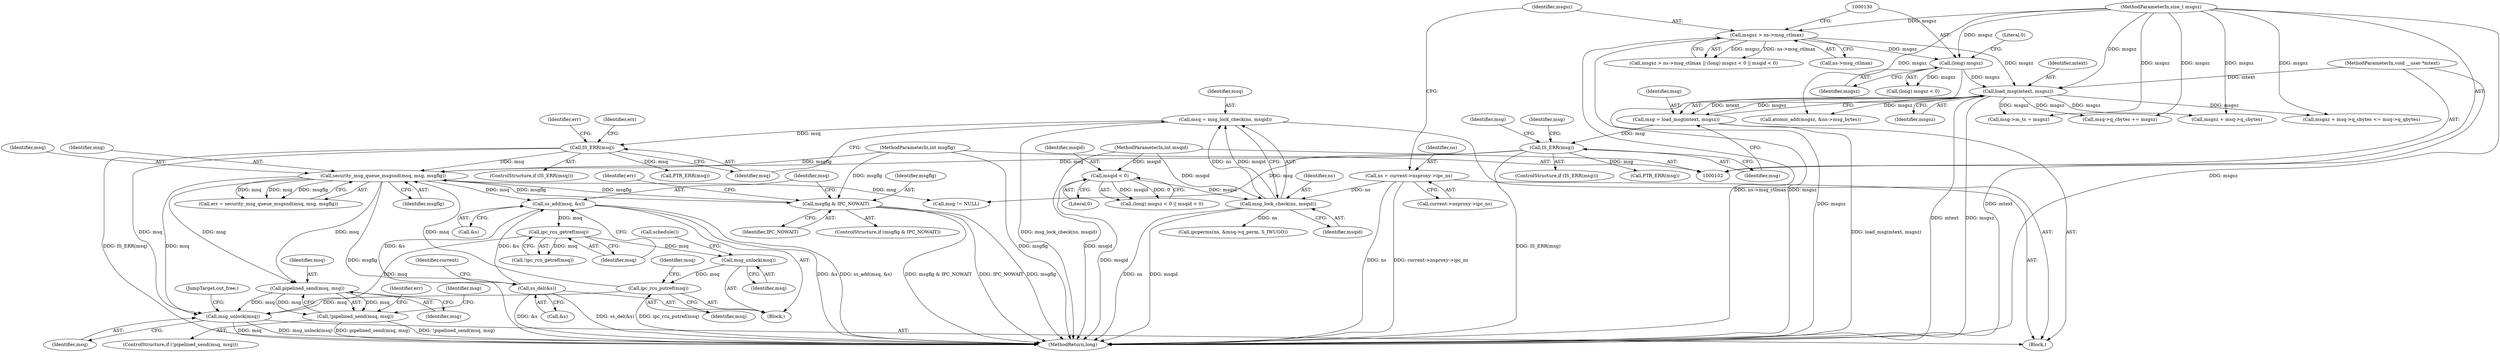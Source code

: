 digraph "0_linux_6062a8dc0517bce23e3c2f7d2fea5e22411269a3@API" {
"1000299" [label="(Call,pipelined_send(msq, msg))"];
"1000199" [label="(Call,security_msg_queue_msgsnd(msq, msg, msgflg))"];
"1000260" [label="(Call,ipc_rcu_putref(msq))"];
"1000252" [label="(Call,msg_unlock(msq))"];
"1000244" [label="(Call,ipc_rcu_getref(msq))"];
"1000238" [label="(Call,ss_add(msq, &s))"];
"1000274" [label="(Call,ss_del(&s))"];
"1000173" [label="(Call,IS_ERR(msq))"];
"1000167" [label="(Call,msq = msg_lock_check(ns, msqid))"];
"1000169" [label="(Call,msg_lock_check(ns, msqid))"];
"1000113" [label="(Call,ns = current->nsproxy->ipc_ns)"];
"1000133" [label="(Call,msqid < 0)"];
"1000103" [label="(MethodParameterIn,int msqid)"];
"1000152" [label="(Call,IS_ERR(msg))"];
"1000146" [label="(Call,msg = load_msg(mtext, msgsz))"];
"1000148" [label="(Call,load_msg(mtext, msgsz))"];
"1000105" [label="(MethodParameterIn,void __user *mtext)"];
"1000122" [label="(Call,msgsz > ns->msg_ctlmax)"];
"1000106" [label="(MethodParameterIn,size_t msgsz)"];
"1000129" [label="(Call,(long) msgsz)"];
"1000229" [label="(Call,msgflg & IPC_NOWAIT)"];
"1000107" [label="(MethodParameterIn,int msgflg)"];
"1000298" [label="(Call,!pipelined_send(msq, msg))"];
"1000339" [label="(Call,msg_unlock(msq))"];
"1000182" [label="(Block,)"];
"1000243" [label="(Call,!ipc_rcu_getref(msq))"];
"1000128" [label="(Call,(long) msgsz < 0)"];
"1000151" [label="(ControlStructure,if (IS_ERR(msg)))"];
"1000301" [label="(Identifier,msg)"];
"1000156" [label="(Identifier,msg)"];
"1000146" [label="(Call,msg = load_msg(mtext, msgsz))"];
"1000124" [label="(Call,ns->msg_ctlmax)"];
"1000178" [label="(Call,PTR_ERR(msq))"];
"1000240" [label="(Call,&s)"];
"1000162" [label="(Call,msg->m_ts = msgsz)"];
"1000265" [label="(Identifier,msq)"];
"1000228" [label="(ControlStructure,if (msgflg & IPC_NOWAIT))"];
"1000275" [label="(Call,&s)"];
"1000115" [label="(Call,current->nsproxy->ipc_ns)"];
"1000306" [label="(Identifier,msg)"];
"1000170" [label="(Identifier,ns)"];
"1000114" [label="(Identifier,ns)"];
"1000132" [label="(Literal,0)"];
"1000234" [label="(Identifier,err)"];
"1000209" [label="(Call,msgsz + msq->q_cbytes)"];
"1000123" [label="(Identifier,msgsz)"];
"1000321" [label="(Call,atomic_add(msgsz, &ns->msg_bytes))"];
"1000177" [label="(Identifier,err)"];
"1000252" [label="(Call,msg_unlock(msq))"];
"1000297" [label="(ControlStructure,if (!pipelined_send(msq, msg)))"];
"1000167" [label="(Call,msq = msg_lock_check(ns, msqid))"];
"1000171" [label="(Identifier,msqid)"];
"1000189" [label="(Call,ipcperms(ns, &msq->q_perm, S_IWUGO))"];
"1000340" [label="(Identifier,msq)"];
"1000169" [label="(Call,msg_lock_check(ns, msqid))"];
"1000200" [label="(Identifier,msq)"];
"1000245" [label="(Identifier,msq)"];
"1000341" [label="(JumpTarget,out_free:)"];
"1000168" [label="(Identifier,msq)"];
"1000149" [label="(Identifier,mtext)"];
"1000244" [label="(Call,ipc_rcu_getref(msq))"];
"1000343" [label="(Call,msg != NULL)"];
"1000260" [label="(Call,ipc_rcu_putref(msq))"];
"1000231" [label="(Identifier,IPC_NOWAIT)"];
"1000279" [label="(Identifier,current)"];
"1000122" [label="(Call,msgsz > ns->msg_ctlmax)"];
"1000155" [label="(Call,PTR_ERR(msg))"];
"1000148" [label="(Call,load_msg(mtext, msgsz))"];
"1000108" [label="(Block,)"];
"1000147" [label="(Identifier,msg)"];
"1000299" [label="(Call,pipelined_send(msq, msg))"];
"1000230" [label="(Identifier,msgflg)"];
"1000300" [label="(Identifier,msq)"];
"1000133" [label="(Call,msqid < 0)"];
"1000153" [label="(Identifier,msg)"];
"1000131" [label="(Identifier,msgsz)"];
"1000107" [label="(MethodParameterIn,int msgflg)"];
"1000127" [label="(Call,(long) msgsz < 0 || msqid < 0)"];
"1000103" [label="(MethodParameterIn,int msqid)"];
"1000106" [label="(MethodParameterIn,size_t msgsz)"];
"1000253" [label="(Identifier,msq)"];
"1000134" [label="(Identifier,msqid)"];
"1000274" [label="(Call,ss_del(&s))"];
"1000152" [label="(Call,IS_ERR(msg))"];
"1000174" [label="(Identifier,msq)"];
"1000150" [label="(Identifier,msgsz)"];
"1000105" [label="(MethodParameterIn,void __user *mtext)"];
"1000208" [label="(Call,msgsz + msq->q_cbytes <= msq->q_qbytes)"];
"1000121" [label="(Call,msgsz > ns->msg_ctlmax || (long) msgsz < 0 || msqid < 0)"];
"1000254" [label="(Call,schedule())"];
"1000197" [label="(Call,err = security_msg_queue_msgsnd(msq, msg, msgflg))"];
"1000113" [label="(Call,ns = current->nsproxy->ipc_ns)"];
"1000135" [label="(Literal,0)"];
"1000298" [label="(Call,!pipelined_send(msq, msg))"];
"1000312" [label="(Call,msq->q_cbytes += msgsz)"];
"1000129" [label="(Call,(long) msgsz)"];
"1000229" [label="(Call,msgflg & IPC_NOWAIT)"];
"1000159" [label="(Identifier,msg)"];
"1000202" [label="(Identifier,msgflg)"];
"1000350" [label="(MethodReturn,long)"];
"1000238" [label="(Call,ss_add(msq, &s))"];
"1000201" [label="(Identifier,msg)"];
"1000261" [label="(Identifier,msq)"];
"1000173" [label="(Call,IS_ERR(msq))"];
"1000333" [label="(Identifier,err)"];
"1000339" [label="(Call,msg_unlock(msq))"];
"1000172" [label="(ControlStructure,if (IS_ERR(msq)))"];
"1000185" [label="(Identifier,err)"];
"1000199" [label="(Call,security_msg_queue_msgsnd(msq, msg, msgflg))"];
"1000239" [label="(Identifier,msq)"];
"1000299" -> "1000298"  [label="AST: "];
"1000299" -> "1000301"  [label="CFG: "];
"1000300" -> "1000299"  [label="AST: "];
"1000301" -> "1000299"  [label="AST: "];
"1000298" -> "1000299"  [label="CFG: "];
"1000299" -> "1000298"  [label="DDG: msq"];
"1000299" -> "1000298"  [label="DDG: msg"];
"1000199" -> "1000299"  [label="DDG: msq"];
"1000199" -> "1000299"  [label="DDG: msg"];
"1000299" -> "1000339"  [label="DDG: msq"];
"1000199" -> "1000197"  [label="AST: "];
"1000199" -> "1000202"  [label="CFG: "];
"1000200" -> "1000199"  [label="AST: "];
"1000201" -> "1000199"  [label="AST: "];
"1000202" -> "1000199"  [label="AST: "];
"1000197" -> "1000199"  [label="CFG: "];
"1000199" -> "1000350"  [label="DDG: msgflg"];
"1000199" -> "1000197"  [label="DDG: msq"];
"1000199" -> "1000197"  [label="DDG: msg"];
"1000199" -> "1000197"  [label="DDG: msgflg"];
"1000260" -> "1000199"  [label="DDG: msq"];
"1000173" -> "1000199"  [label="DDG: msq"];
"1000152" -> "1000199"  [label="DDG: msg"];
"1000229" -> "1000199"  [label="DDG: msgflg"];
"1000107" -> "1000199"  [label="DDG: msgflg"];
"1000199" -> "1000229"  [label="DDG: msgflg"];
"1000199" -> "1000238"  [label="DDG: msq"];
"1000199" -> "1000339"  [label="DDG: msq"];
"1000199" -> "1000343"  [label="DDG: msg"];
"1000260" -> "1000182"  [label="AST: "];
"1000260" -> "1000261"  [label="CFG: "];
"1000261" -> "1000260"  [label="AST: "];
"1000265" -> "1000260"  [label="CFG: "];
"1000260" -> "1000350"  [label="DDG: ipc_rcu_putref(msq)"];
"1000252" -> "1000260"  [label="DDG: msq"];
"1000260" -> "1000339"  [label="DDG: msq"];
"1000252" -> "1000182"  [label="AST: "];
"1000252" -> "1000253"  [label="CFG: "];
"1000253" -> "1000252"  [label="AST: "];
"1000254" -> "1000252"  [label="CFG: "];
"1000244" -> "1000252"  [label="DDG: msq"];
"1000244" -> "1000243"  [label="AST: "];
"1000244" -> "1000245"  [label="CFG: "];
"1000245" -> "1000244"  [label="AST: "];
"1000243" -> "1000244"  [label="CFG: "];
"1000244" -> "1000243"  [label="DDG: msq"];
"1000238" -> "1000244"  [label="DDG: msq"];
"1000244" -> "1000339"  [label="DDG: msq"];
"1000238" -> "1000182"  [label="AST: "];
"1000238" -> "1000240"  [label="CFG: "];
"1000239" -> "1000238"  [label="AST: "];
"1000240" -> "1000238"  [label="AST: "];
"1000245" -> "1000238"  [label="CFG: "];
"1000238" -> "1000350"  [label="DDG: &s"];
"1000238" -> "1000350"  [label="DDG: ss_add(msq, &s)"];
"1000274" -> "1000238"  [label="DDG: &s"];
"1000238" -> "1000274"  [label="DDG: &s"];
"1000274" -> "1000182"  [label="AST: "];
"1000274" -> "1000275"  [label="CFG: "];
"1000275" -> "1000274"  [label="AST: "];
"1000279" -> "1000274"  [label="CFG: "];
"1000274" -> "1000350"  [label="DDG: &s"];
"1000274" -> "1000350"  [label="DDG: ss_del(&s)"];
"1000173" -> "1000172"  [label="AST: "];
"1000173" -> "1000174"  [label="CFG: "];
"1000174" -> "1000173"  [label="AST: "];
"1000177" -> "1000173"  [label="CFG: "];
"1000185" -> "1000173"  [label="CFG: "];
"1000173" -> "1000350"  [label="DDG: IS_ERR(msq)"];
"1000167" -> "1000173"  [label="DDG: msq"];
"1000173" -> "1000178"  [label="DDG: msq"];
"1000173" -> "1000339"  [label="DDG: msq"];
"1000167" -> "1000108"  [label="AST: "];
"1000167" -> "1000169"  [label="CFG: "];
"1000168" -> "1000167"  [label="AST: "];
"1000169" -> "1000167"  [label="AST: "];
"1000174" -> "1000167"  [label="CFG: "];
"1000167" -> "1000350"  [label="DDG: msg_lock_check(ns, msqid)"];
"1000169" -> "1000167"  [label="DDG: ns"];
"1000169" -> "1000167"  [label="DDG: msqid"];
"1000169" -> "1000171"  [label="CFG: "];
"1000170" -> "1000169"  [label="AST: "];
"1000171" -> "1000169"  [label="AST: "];
"1000169" -> "1000350"  [label="DDG: msqid"];
"1000169" -> "1000350"  [label="DDG: ns"];
"1000113" -> "1000169"  [label="DDG: ns"];
"1000133" -> "1000169"  [label="DDG: msqid"];
"1000103" -> "1000169"  [label="DDG: msqid"];
"1000169" -> "1000189"  [label="DDG: ns"];
"1000113" -> "1000108"  [label="AST: "];
"1000113" -> "1000115"  [label="CFG: "];
"1000114" -> "1000113"  [label="AST: "];
"1000115" -> "1000113"  [label="AST: "];
"1000123" -> "1000113"  [label="CFG: "];
"1000113" -> "1000350"  [label="DDG: ns"];
"1000113" -> "1000350"  [label="DDG: current->nsproxy->ipc_ns"];
"1000133" -> "1000127"  [label="AST: "];
"1000133" -> "1000135"  [label="CFG: "];
"1000134" -> "1000133"  [label="AST: "];
"1000135" -> "1000133"  [label="AST: "];
"1000127" -> "1000133"  [label="CFG: "];
"1000133" -> "1000350"  [label="DDG: msqid"];
"1000133" -> "1000127"  [label="DDG: msqid"];
"1000133" -> "1000127"  [label="DDG: 0"];
"1000103" -> "1000133"  [label="DDG: msqid"];
"1000103" -> "1000102"  [label="AST: "];
"1000103" -> "1000350"  [label="DDG: msqid"];
"1000152" -> "1000151"  [label="AST: "];
"1000152" -> "1000153"  [label="CFG: "];
"1000153" -> "1000152"  [label="AST: "];
"1000156" -> "1000152"  [label="CFG: "];
"1000159" -> "1000152"  [label="CFG: "];
"1000152" -> "1000350"  [label="DDG: IS_ERR(msg)"];
"1000146" -> "1000152"  [label="DDG: msg"];
"1000152" -> "1000155"  [label="DDG: msg"];
"1000152" -> "1000343"  [label="DDG: msg"];
"1000146" -> "1000108"  [label="AST: "];
"1000146" -> "1000148"  [label="CFG: "];
"1000147" -> "1000146"  [label="AST: "];
"1000148" -> "1000146"  [label="AST: "];
"1000153" -> "1000146"  [label="CFG: "];
"1000146" -> "1000350"  [label="DDG: load_msg(mtext, msgsz)"];
"1000148" -> "1000146"  [label="DDG: mtext"];
"1000148" -> "1000146"  [label="DDG: msgsz"];
"1000148" -> "1000150"  [label="CFG: "];
"1000149" -> "1000148"  [label="AST: "];
"1000150" -> "1000148"  [label="AST: "];
"1000148" -> "1000350"  [label="DDG: mtext"];
"1000148" -> "1000350"  [label="DDG: msgsz"];
"1000105" -> "1000148"  [label="DDG: mtext"];
"1000122" -> "1000148"  [label="DDG: msgsz"];
"1000129" -> "1000148"  [label="DDG: msgsz"];
"1000106" -> "1000148"  [label="DDG: msgsz"];
"1000148" -> "1000162"  [label="DDG: msgsz"];
"1000148" -> "1000208"  [label="DDG: msgsz"];
"1000148" -> "1000209"  [label="DDG: msgsz"];
"1000148" -> "1000312"  [label="DDG: msgsz"];
"1000148" -> "1000321"  [label="DDG: msgsz"];
"1000105" -> "1000102"  [label="AST: "];
"1000105" -> "1000350"  [label="DDG: mtext"];
"1000122" -> "1000121"  [label="AST: "];
"1000122" -> "1000124"  [label="CFG: "];
"1000123" -> "1000122"  [label="AST: "];
"1000124" -> "1000122"  [label="AST: "];
"1000130" -> "1000122"  [label="CFG: "];
"1000121" -> "1000122"  [label="CFG: "];
"1000122" -> "1000350"  [label="DDG: msgsz"];
"1000122" -> "1000350"  [label="DDG: ns->msg_ctlmax"];
"1000122" -> "1000121"  [label="DDG: msgsz"];
"1000122" -> "1000121"  [label="DDG: ns->msg_ctlmax"];
"1000106" -> "1000122"  [label="DDG: msgsz"];
"1000122" -> "1000129"  [label="DDG: msgsz"];
"1000106" -> "1000102"  [label="AST: "];
"1000106" -> "1000350"  [label="DDG: msgsz"];
"1000106" -> "1000129"  [label="DDG: msgsz"];
"1000106" -> "1000162"  [label="DDG: msgsz"];
"1000106" -> "1000208"  [label="DDG: msgsz"];
"1000106" -> "1000209"  [label="DDG: msgsz"];
"1000106" -> "1000312"  [label="DDG: msgsz"];
"1000106" -> "1000321"  [label="DDG: msgsz"];
"1000129" -> "1000128"  [label="AST: "];
"1000129" -> "1000131"  [label="CFG: "];
"1000130" -> "1000129"  [label="AST: "];
"1000131" -> "1000129"  [label="AST: "];
"1000132" -> "1000129"  [label="CFG: "];
"1000129" -> "1000350"  [label="DDG: msgsz"];
"1000129" -> "1000128"  [label="DDG: msgsz"];
"1000229" -> "1000228"  [label="AST: "];
"1000229" -> "1000231"  [label="CFG: "];
"1000230" -> "1000229"  [label="AST: "];
"1000231" -> "1000229"  [label="AST: "];
"1000234" -> "1000229"  [label="CFG: "];
"1000239" -> "1000229"  [label="CFG: "];
"1000229" -> "1000350"  [label="DDG: msgflg & IPC_NOWAIT"];
"1000229" -> "1000350"  [label="DDG: IPC_NOWAIT"];
"1000229" -> "1000350"  [label="DDG: msgflg"];
"1000107" -> "1000229"  [label="DDG: msgflg"];
"1000107" -> "1000102"  [label="AST: "];
"1000107" -> "1000350"  [label="DDG: msgflg"];
"1000298" -> "1000297"  [label="AST: "];
"1000306" -> "1000298"  [label="CFG: "];
"1000333" -> "1000298"  [label="CFG: "];
"1000298" -> "1000350"  [label="DDG: !pipelined_send(msq, msg)"];
"1000298" -> "1000350"  [label="DDG: pipelined_send(msq, msg)"];
"1000339" -> "1000108"  [label="AST: "];
"1000339" -> "1000340"  [label="CFG: "];
"1000340" -> "1000339"  [label="AST: "];
"1000341" -> "1000339"  [label="CFG: "];
"1000339" -> "1000350"  [label="DDG: msg_unlock(msq)"];
"1000339" -> "1000350"  [label="DDG: msq"];
}
